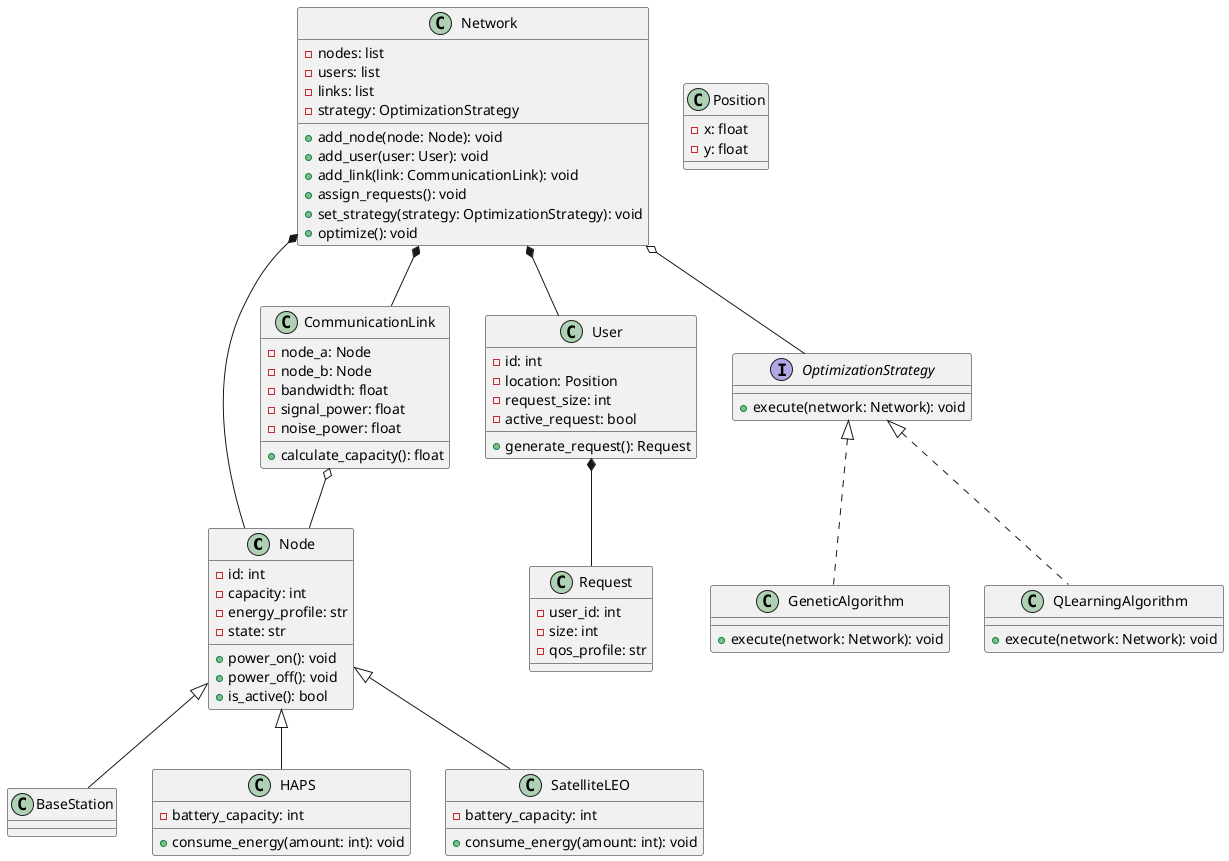 @startuml

class Node {
  - id: int
  - capacity: int
  - energy_profile: str
  - state: str
  + power_on(): void
  + power_off(): void
  + is_active(): bool
}

class BaseStation {
}

class HAPS {
  - battery_capacity: int
  + consume_energy(amount: int): void
}

class SatelliteLEO {
  - battery_capacity: int
  + consume_energy(amount: int): void
}

class Position {
  - x: float
  - y: float
}

class Request {
  - user_id: int
  - size: int
  - qos_profile: str
}

class User {
  - id: int
  - location: Position
  - request_size: int
  - active_request: bool
  + generate_request(): Request
}

class CommunicationLink {
  - node_a: Node
  - node_b: Node
  - bandwidth: float
  - signal_power: float
  - noise_power: float
  + calculate_capacity(): float
}

class Network {
  - nodes: list
  - users: list
  - links: list
  - strategy: OptimizationStrategy
  + add_node(node: Node): void
  + add_user(user: User): void
  + add_link(link: CommunicationLink): void
  + assign_requests(): void
  + set_strategy(strategy: OptimizationStrategy): void
  + optimize(): void
}

interface OptimizationStrategy {
  + execute(network: Network): void
}

class GeneticAlgorithm {
  + execute(network: Network): void
}

class QLearningAlgorithm {
  + execute(network: Network): void
}

Node <|-- BaseStation
Node <|-- HAPS
Node <|-- SatelliteLEO

User *-- Request

Network *-- Node
Network *-- User
Network *-- CommunicationLink
Network o-- OptimizationStrategy

OptimizationStrategy <|.. GeneticAlgorithm
OptimizationStrategy <|.. QLearningAlgorithm

CommunicationLink o-- Node

@enduml
